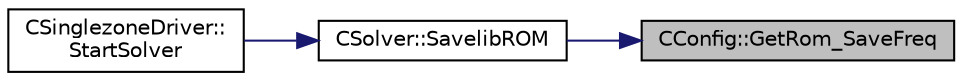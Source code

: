 digraph "CConfig::GetRom_SaveFreq"
{
 // LATEX_PDF_SIZE
  edge [fontname="Helvetica",fontsize="10",labelfontname="Helvetica",labelfontsize="10"];
  node [fontname="Helvetica",fontsize="10",shape=record];
  rankdir="RL";
  Node1 [label="CConfig::GetRom_SaveFreq",height=0.2,width=0.4,color="black", fillcolor="grey75", style="filled", fontcolor="black",tooltip="Get frequency of unsteady time steps to save (default: 1)."];
  Node1 -> Node2 [dir="back",color="midnightblue",fontsize="10",style="solid",fontname="Helvetica"];
  Node2 [label="CSolver::SavelibROM",height=0.2,width=0.4,color="black", fillcolor="white", style="filled",URL="$classCSolver.html#a5c6ae872b5da014804302cc437944314",tooltip="Save snapshot or POD data using libROM."];
  Node2 -> Node3 [dir="back",color="midnightblue",fontsize="10",style="solid",fontname="Helvetica"];
  Node3 [label="CSinglezoneDriver::\lStartSolver",height=0.2,width=0.4,color="black", fillcolor="white", style="filled",URL="$classCSinglezoneDriver.html#ac98c6acfe034381fb3b77c6753c4d734",tooltip="[Overload] Launch the computation for single-zone problems."];
}
